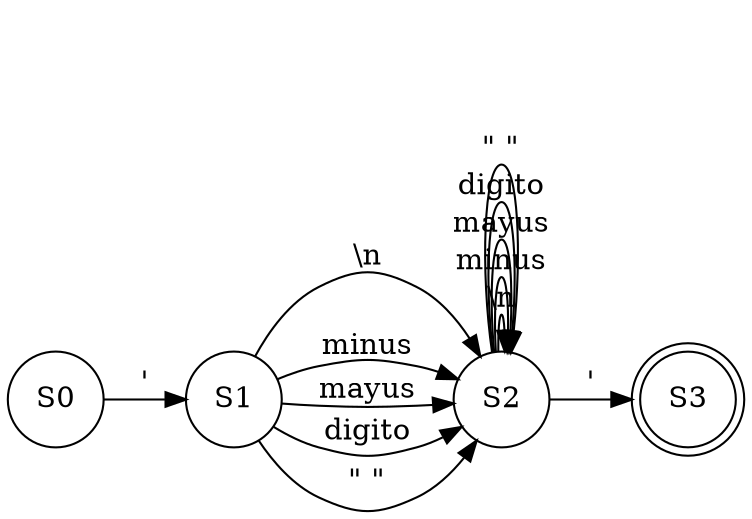 digraph grafica{
rankdir=LR;
forcelabels= true;
node [shape = circle];
S0 [label = "S0"];
S1 [label = "S1"];
S2 [label = "S2"];
S3 [label = "S3", shape = doublecircle];
S0->S1[label="\'"]
S1->S2[label="\\n"]
S1->S2[label="minus"]
S1->S2[label="mayus"]
S1->S2[label="digito"]
S1->S2[label="\" \""]
S2->S3[label="\'"]
S2->S2[label="\\n"]
S2->S2[label="minus"]
S2->S2[label="mayus"]
S2->S2[label="digito"]
S2->S2[label="\" \""]

}